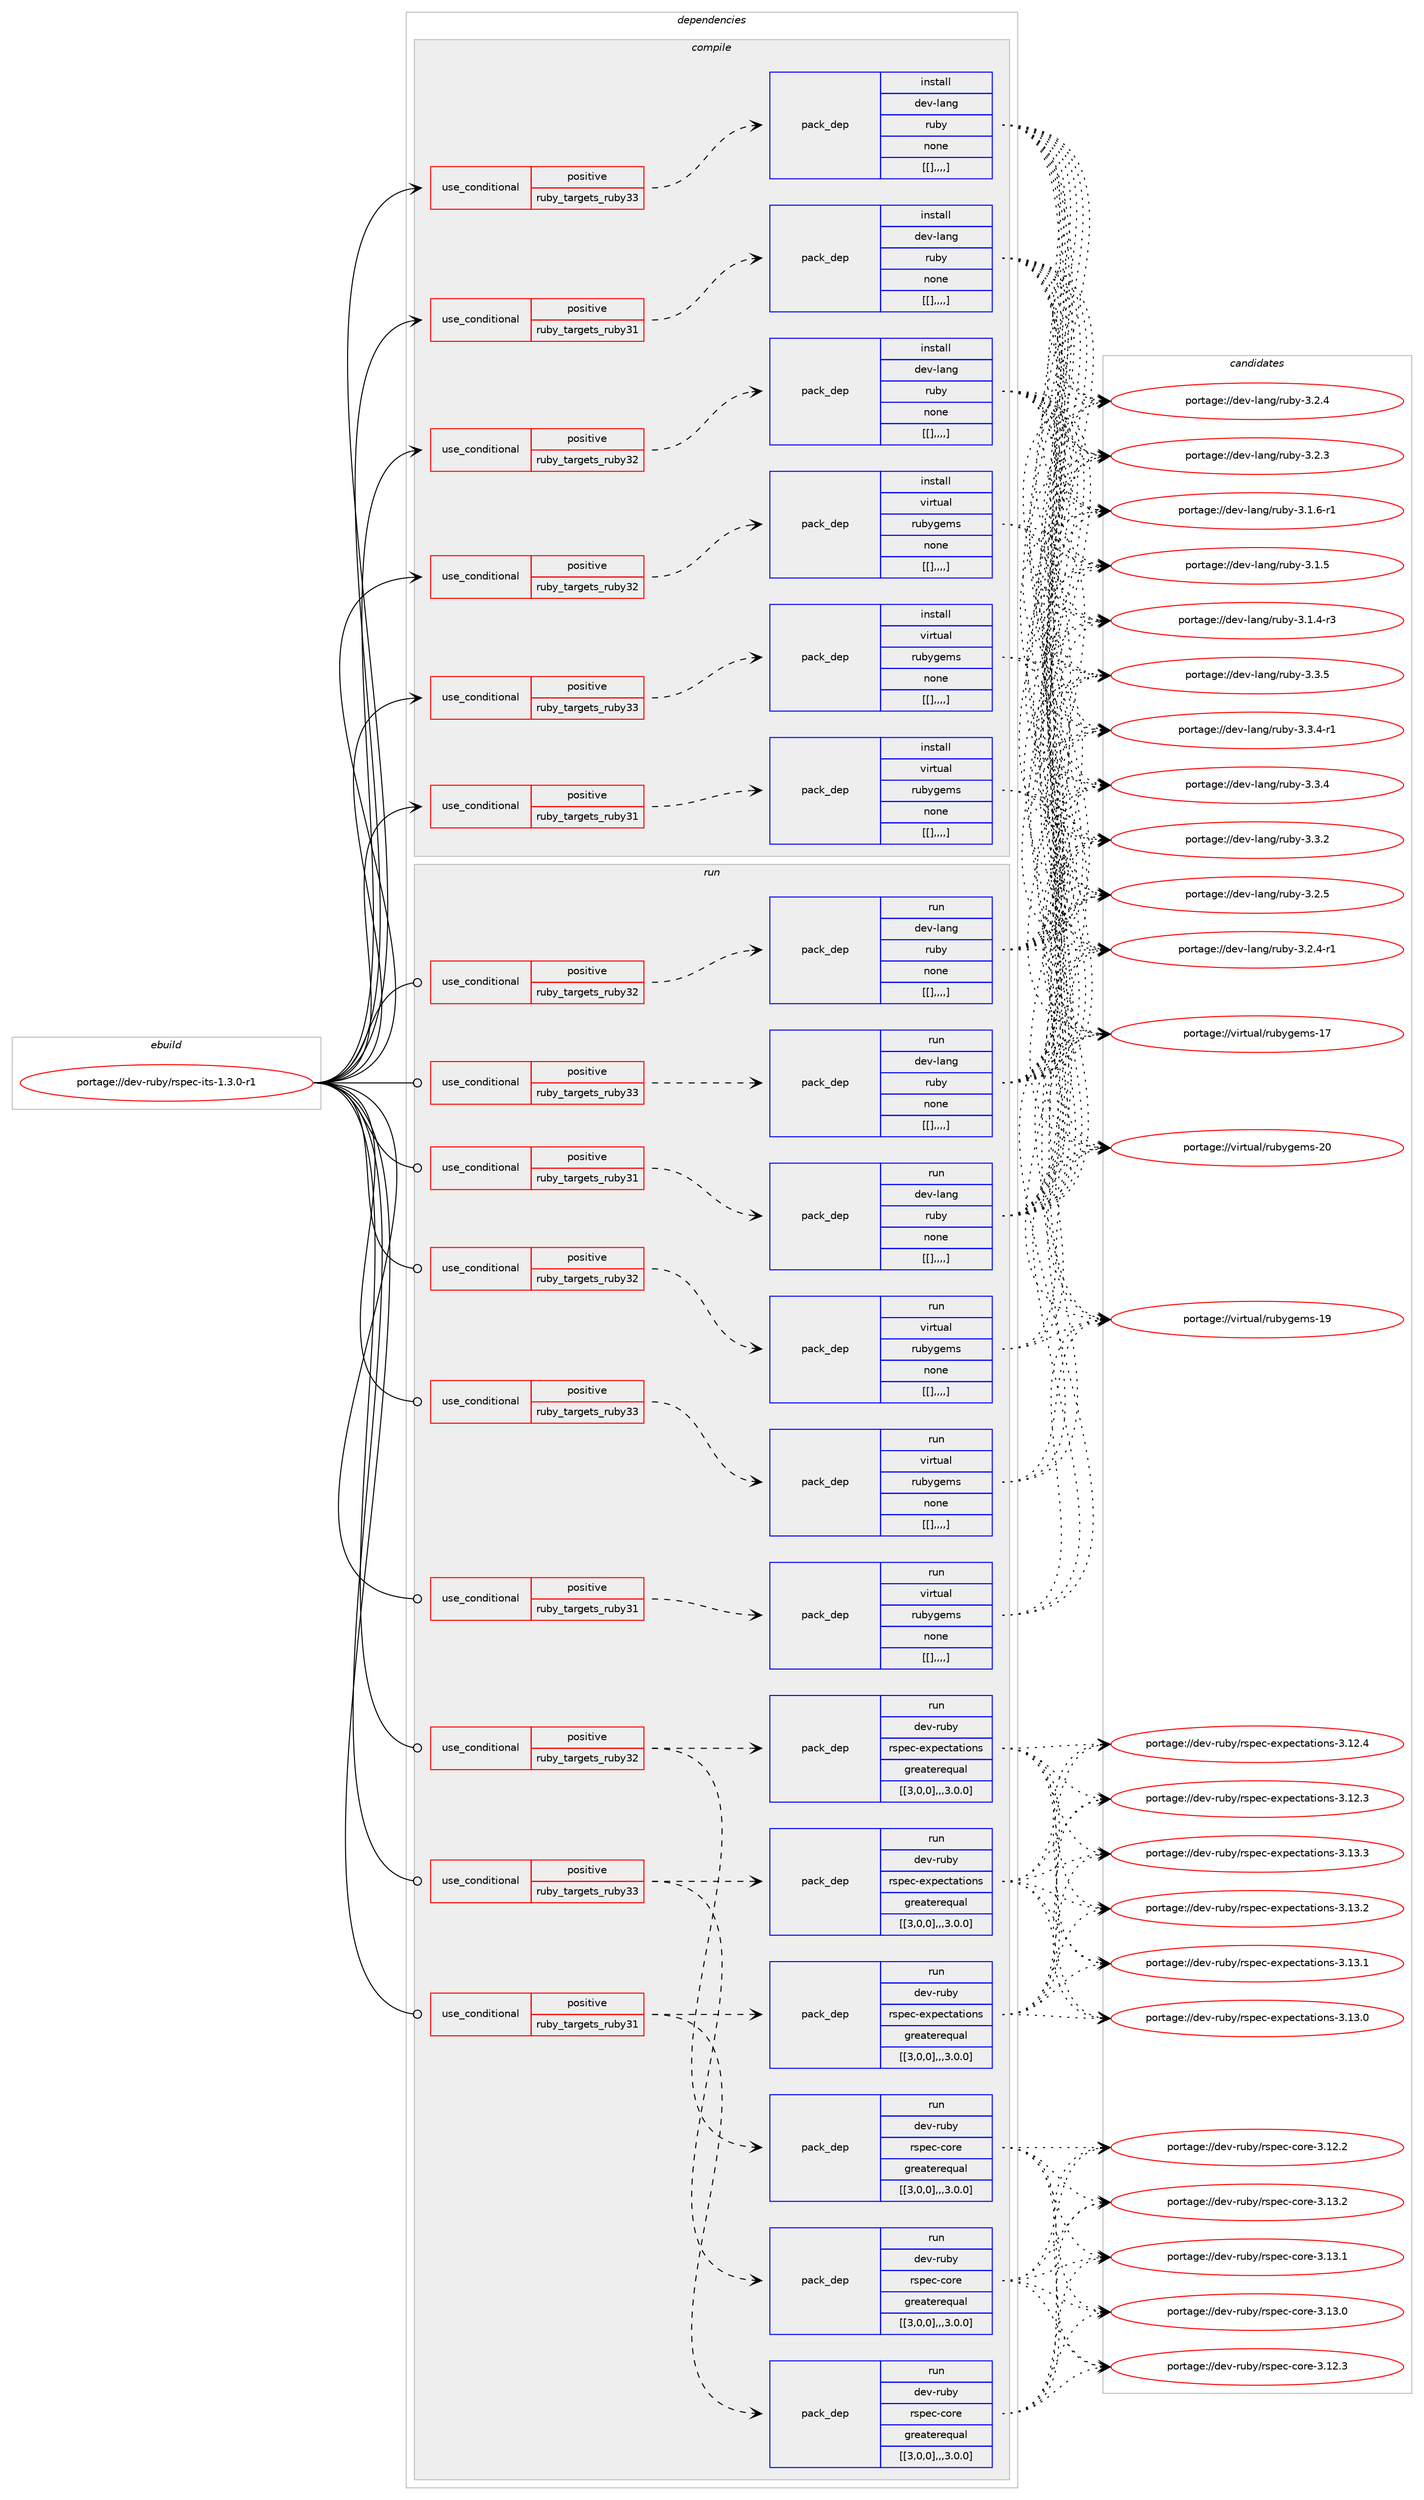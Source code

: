 digraph prolog {

# *************
# Graph options
# *************

newrank=true;
concentrate=true;
compound=true;
graph [rankdir=LR,fontname=Helvetica,fontsize=10,ranksep=1.5];#, ranksep=2.5, nodesep=0.2];
edge  [arrowhead=vee];
node  [fontname=Helvetica,fontsize=10];

# **********
# The ebuild
# **********

subgraph cluster_leftcol {
color=gray;
label=<<i>ebuild</i>>;
id [label="portage://dev-ruby/rspec-its-1.3.0-r1", color=red, width=4, href="../dev-ruby/rspec-its-1.3.0-r1.svg"];
}

# ****************
# The dependencies
# ****************

subgraph cluster_midcol {
color=gray;
label=<<i>dependencies</i>>;
subgraph cluster_compile {
fillcolor="#eeeeee";
style=filled;
label=<<i>compile</i>>;
subgraph cond59242 {
dependency210780 [label=<<TABLE BORDER="0" CELLBORDER="1" CELLSPACING="0" CELLPADDING="4"><TR><TD ROWSPAN="3" CELLPADDING="10">use_conditional</TD></TR><TR><TD>positive</TD></TR><TR><TD>ruby_targets_ruby31</TD></TR></TABLE>>, shape=none, color=red];
subgraph pack150109 {
dependency210833 [label=<<TABLE BORDER="0" CELLBORDER="1" CELLSPACING="0" CELLPADDING="4" WIDTH="220"><TR><TD ROWSPAN="6" CELLPADDING="30">pack_dep</TD></TR><TR><TD WIDTH="110">install</TD></TR><TR><TD>dev-lang</TD></TR><TR><TD>ruby</TD></TR><TR><TD>none</TD></TR><TR><TD>[[],,,,]</TD></TR></TABLE>>, shape=none, color=blue];
}
dependency210780:e -> dependency210833:w [weight=20,style="dashed",arrowhead="vee"];
}
id:e -> dependency210780:w [weight=20,style="solid",arrowhead="vee"];
subgraph cond59275 {
dependency210873 [label=<<TABLE BORDER="0" CELLBORDER="1" CELLSPACING="0" CELLPADDING="4"><TR><TD ROWSPAN="3" CELLPADDING="10">use_conditional</TD></TR><TR><TD>positive</TD></TR><TR><TD>ruby_targets_ruby31</TD></TR></TABLE>>, shape=none, color=red];
subgraph pack150158 {
dependency211008 [label=<<TABLE BORDER="0" CELLBORDER="1" CELLSPACING="0" CELLPADDING="4" WIDTH="220"><TR><TD ROWSPAN="6" CELLPADDING="30">pack_dep</TD></TR><TR><TD WIDTH="110">install</TD></TR><TR><TD>virtual</TD></TR><TR><TD>rubygems</TD></TR><TR><TD>none</TD></TR><TR><TD>[[],,,,]</TD></TR></TABLE>>, shape=none, color=blue];
}
dependency210873:e -> dependency211008:w [weight=20,style="dashed",arrowhead="vee"];
}
id:e -> dependency210873:w [weight=20,style="solid",arrowhead="vee"];
subgraph cond59362 {
dependency211074 [label=<<TABLE BORDER="0" CELLBORDER="1" CELLSPACING="0" CELLPADDING="4"><TR><TD ROWSPAN="3" CELLPADDING="10">use_conditional</TD></TR><TR><TD>positive</TD></TR><TR><TD>ruby_targets_ruby32</TD></TR></TABLE>>, shape=none, color=red];
subgraph pack150238 {
dependency211093 [label=<<TABLE BORDER="0" CELLBORDER="1" CELLSPACING="0" CELLPADDING="4" WIDTH="220"><TR><TD ROWSPAN="6" CELLPADDING="30">pack_dep</TD></TR><TR><TD WIDTH="110">install</TD></TR><TR><TD>dev-lang</TD></TR><TR><TD>ruby</TD></TR><TR><TD>none</TD></TR><TR><TD>[[],,,,]</TD></TR></TABLE>>, shape=none, color=blue];
}
dependency211074:e -> dependency211093:w [weight=20,style="dashed",arrowhead="vee"];
}
id:e -> dependency211074:w [weight=20,style="solid",arrowhead="vee"];
subgraph cond59398 {
dependency211152 [label=<<TABLE BORDER="0" CELLBORDER="1" CELLSPACING="0" CELLPADDING="4"><TR><TD ROWSPAN="3" CELLPADDING="10">use_conditional</TD></TR><TR><TD>positive</TD></TR><TR><TD>ruby_targets_ruby32</TD></TR></TABLE>>, shape=none, color=red];
subgraph pack150282 {
dependency211169 [label=<<TABLE BORDER="0" CELLBORDER="1" CELLSPACING="0" CELLPADDING="4" WIDTH="220"><TR><TD ROWSPAN="6" CELLPADDING="30">pack_dep</TD></TR><TR><TD WIDTH="110">install</TD></TR><TR><TD>virtual</TD></TR><TR><TD>rubygems</TD></TR><TR><TD>none</TD></TR><TR><TD>[[],,,,]</TD></TR></TABLE>>, shape=none, color=blue];
}
dependency211152:e -> dependency211169:w [weight=20,style="dashed",arrowhead="vee"];
}
id:e -> dependency211152:w [weight=20,style="solid",arrowhead="vee"];
subgraph cond59427 {
dependency211171 [label=<<TABLE BORDER="0" CELLBORDER="1" CELLSPACING="0" CELLPADDING="4"><TR><TD ROWSPAN="3" CELLPADDING="10">use_conditional</TD></TR><TR><TD>positive</TD></TR><TR><TD>ruby_targets_ruby33</TD></TR></TABLE>>, shape=none, color=red];
subgraph pack150292 {
dependency211212 [label=<<TABLE BORDER="0" CELLBORDER="1" CELLSPACING="0" CELLPADDING="4" WIDTH="220"><TR><TD ROWSPAN="6" CELLPADDING="30">pack_dep</TD></TR><TR><TD WIDTH="110">install</TD></TR><TR><TD>dev-lang</TD></TR><TR><TD>ruby</TD></TR><TR><TD>none</TD></TR><TR><TD>[[],,,,]</TD></TR></TABLE>>, shape=none, color=blue];
}
dependency211171:e -> dependency211212:w [weight=20,style="dashed",arrowhead="vee"];
}
id:e -> dependency211171:w [weight=20,style="solid",arrowhead="vee"];
subgraph cond59449 {
dependency211216 [label=<<TABLE BORDER="0" CELLBORDER="1" CELLSPACING="0" CELLPADDING="4"><TR><TD ROWSPAN="3" CELLPADDING="10">use_conditional</TD></TR><TR><TD>positive</TD></TR><TR><TD>ruby_targets_ruby33</TD></TR></TABLE>>, shape=none, color=red];
subgraph pack150326 {
dependency211239 [label=<<TABLE BORDER="0" CELLBORDER="1" CELLSPACING="0" CELLPADDING="4" WIDTH="220"><TR><TD ROWSPAN="6" CELLPADDING="30">pack_dep</TD></TR><TR><TD WIDTH="110">install</TD></TR><TR><TD>virtual</TD></TR><TR><TD>rubygems</TD></TR><TR><TD>none</TD></TR><TR><TD>[[],,,,]</TD></TR></TABLE>>, shape=none, color=blue];
}
dependency211216:e -> dependency211239:w [weight=20,style="dashed",arrowhead="vee"];
}
id:e -> dependency211216:w [weight=20,style="solid",arrowhead="vee"];
}
subgraph cluster_compileandrun {
fillcolor="#eeeeee";
style=filled;
label=<<i>compile and run</i>>;
}
subgraph cluster_run {
fillcolor="#eeeeee";
style=filled;
label=<<i>run</i>>;
subgraph cond59462 {
dependency211284 [label=<<TABLE BORDER="0" CELLBORDER="1" CELLSPACING="0" CELLPADDING="4"><TR><TD ROWSPAN="3" CELLPADDING="10">use_conditional</TD></TR><TR><TD>positive</TD></TR><TR><TD>ruby_targets_ruby31</TD></TR></TABLE>>, shape=none, color=red];
subgraph pack150347 {
dependency211333 [label=<<TABLE BORDER="0" CELLBORDER="1" CELLSPACING="0" CELLPADDING="4" WIDTH="220"><TR><TD ROWSPAN="6" CELLPADDING="30">pack_dep</TD></TR><TR><TD WIDTH="110">run</TD></TR><TR><TD>dev-lang</TD></TR><TR><TD>ruby</TD></TR><TR><TD>none</TD></TR><TR><TD>[[],,,,]</TD></TR></TABLE>>, shape=none, color=blue];
}
dependency211284:e -> dependency211333:w [weight=20,style="dashed",arrowhead="vee"];
}
id:e -> dependency211284:w [weight=20,style="solid",arrowhead="odot"];
subgraph cond59513 {
dependency211358 [label=<<TABLE BORDER="0" CELLBORDER="1" CELLSPACING="0" CELLPADDING="4"><TR><TD ROWSPAN="3" CELLPADDING="10">use_conditional</TD></TR><TR><TD>positive</TD></TR><TR><TD>ruby_targets_ruby31</TD></TR></TABLE>>, shape=none, color=red];
subgraph pack150399 {
dependency211377 [label=<<TABLE BORDER="0" CELLBORDER="1" CELLSPACING="0" CELLPADDING="4" WIDTH="220"><TR><TD ROWSPAN="6" CELLPADDING="30">pack_dep</TD></TR><TR><TD WIDTH="110">run</TD></TR><TR><TD>dev-ruby</TD></TR><TR><TD>rspec-core</TD></TR><TR><TD>greaterequal</TD></TR><TR><TD>[[3,0,0],,,3.0.0]</TD></TR></TABLE>>, shape=none, color=blue];
}
dependency211358:e -> dependency211377:w [weight=20,style="dashed",arrowhead="vee"];
subgraph pack150404 {
dependency211405 [label=<<TABLE BORDER="0" CELLBORDER="1" CELLSPACING="0" CELLPADDING="4" WIDTH="220"><TR><TD ROWSPAN="6" CELLPADDING="30">pack_dep</TD></TR><TR><TD WIDTH="110">run</TD></TR><TR><TD>dev-ruby</TD></TR><TR><TD>rspec-expectations</TD></TR><TR><TD>greaterequal</TD></TR><TR><TD>[[3,0,0],,,3.0.0]</TD></TR></TABLE>>, shape=none, color=blue];
}
dependency211358:e -> dependency211405:w [weight=20,style="dashed",arrowhead="vee"];
}
id:e -> dependency211358:w [weight=20,style="solid",arrowhead="odot"];
subgraph cond59551 {
dependency211436 [label=<<TABLE BORDER="0" CELLBORDER="1" CELLSPACING="0" CELLPADDING="4"><TR><TD ROWSPAN="3" CELLPADDING="10">use_conditional</TD></TR><TR><TD>positive</TD></TR><TR><TD>ruby_targets_ruby31</TD></TR></TABLE>>, shape=none, color=red];
subgraph pack150438 {
dependency211453 [label=<<TABLE BORDER="0" CELLBORDER="1" CELLSPACING="0" CELLPADDING="4" WIDTH="220"><TR><TD ROWSPAN="6" CELLPADDING="30">pack_dep</TD></TR><TR><TD WIDTH="110">run</TD></TR><TR><TD>virtual</TD></TR><TR><TD>rubygems</TD></TR><TR><TD>none</TD></TR><TR><TD>[[],,,,]</TD></TR></TABLE>>, shape=none, color=blue];
}
dependency211436:e -> dependency211453:w [weight=20,style="dashed",arrowhead="vee"];
}
id:e -> dependency211436:w [weight=20,style="solid",arrowhead="odot"];
subgraph cond59567 {
dependency211462 [label=<<TABLE BORDER="0" CELLBORDER="1" CELLSPACING="0" CELLPADDING="4"><TR><TD ROWSPAN="3" CELLPADDING="10">use_conditional</TD></TR><TR><TD>positive</TD></TR><TR><TD>ruby_targets_ruby32</TD></TR></TABLE>>, shape=none, color=red];
subgraph pack150480 {
dependency211592 [label=<<TABLE BORDER="0" CELLBORDER="1" CELLSPACING="0" CELLPADDING="4" WIDTH="220"><TR><TD ROWSPAN="6" CELLPADDING="30">pack_dep</TD></TR><TR><TD WIDTH="110">run</TD></TR><TR><TD>dev-lang</TD></TR><TR><TD>ruby</TD></TR><TR><TD>none</TD></TR><TR><TD>[[],,,,]</TD></TR></TABLE>>, shape=none, color=blue];
}
dependency211462:e -> dependency211592:w [weight=20,style="dashed",arrowhead="vee"];
}
id:e -> dependency211462:w [weight=20,style="solid",arrowhead="odot"];
subgraph cond59628 {
dependency211712 [label=<<TABLE BORDER="0" CELLBORDER="1" CELLSPACING="0" CELLPADDING="4"><TR><TD ROWSPAN="3" CELLPADDING="10">use_conditional</TD></TR><TR><TD>positive</TD></TR><TR><TD>ruby_targets_ruby32</TD></TR></TABLE>>, shape=none, color=red];
subgraph pack150576 {
dependency211714 [label=<<TABLE BORDER="0" CELLBORDER="1" CELLSPACING="0" CELLPADDING="4" WIDTH="220"><TR><TD ROWSPAN="6" CELLPADDING="30">pack_dep</TD></TR><TR><TD WIDTH="110">run</TD></TR><TR><TD>dev-ruby</TD></TR><TR><TD>rspec-core</TD></TR><TR><TD>greaterequal</TD></TR><TR><TD>[[3,0,0],,,3.0.0]</TD></TR></TABLE>>, shape=none, color=blue];
}
dependency211712:e -> dependency211714:w [weight=20,style="dashed",arrowhead="vee"];
subgraph pack150579 {
dependency211737 [label=<<TABLE BORDER="0" CELLBORDER="1" CELLSPACING="0" CELLPADDING="4" WIDTH="220"><TR><TD ROWSPAN="6" CELLPADDING="30">pack_dep</TD></TR><TR><TD WIDTH="110">run</TD></TR><TR><TD>dev-ruby</TD></TR><TR><TD>rspec-expectations</TD></TR><TR><TD>greaterequal</TD></TR><TR><TD>[[3,0,0],,,3.0.0]</TD></TR></TABLE>>, shape=none, color=blue];
}
dependency211712:e -> dependency211737:w [weight=20,style="dashed",arrowhead="vee"];
}
id:e -> dependency211712:w [weight=20,style="solid",arrowhead="odot"];
subgraph cond59690 {
dependency211761 [label=<<TABLE BORDER="0" CELLBORDER="1" CELLSPACING="0" CELLPADDING="4"><TR><TD ROWSPAN="3" CELLPADDING="10">use_conditional</TD></TR><TR><TD>positive</TD></TR><TR><TD>ruby_targets_ruby32</TD></TR></TABLE>>, shape=none, color=red];
subgraph pack150620 {
dependency211788 [label=<<TABLE BORDER="0" CELLBORDER="1" CELLSPACING="0" CELLPADDING="4" WIDTH="220"><TR><TD ROWSPAN="6" CELLPADDING="30">pack_dep</TD></TR><TR><TD WIDTH="110">run</TD></TR><TR><TD>virtual</TD></TR><TR><TD>rubygems</TD></TR><TR><TD>none</TD></TR><TR><TD>[[],,,,]</TD></TR></TABLE>>, shape=none, color=blue];
}
dependency211761:e -> dependency211788:w [weight=20,style="dashed",arrowhead="vee"];
}
id:e -> dependency211761:w [weight=20,style="solid",arrowhead="odot"];
subgraph cond59720 {
dependency211829 [label=<<TABLE BORDER="0" CELLBORDER="1" CELLSPACING="0" CELLPADDING="4"><TR><TD ROWSPAN="3" CELLPADDING="10">use_conditional</TD></TR><TR><TD>positive</TD></TR><TR><TD>ruby_targets_ruby33</TD></TR></TABLE>>, shape=none, color=red];
subgraph pack150643 {
dependency211855 [label=<<TABLE BORDER="0" CELLBORDER="1" CELLSPACING="0" CELLPADDING="4" WIDTH="220"><TR><TD ROWSPAN="6" CELLPADDING="30">pack_dep</TD></TR><TR><TD WIDTH="110">run</TD></TR><TR><TD>dev-lang</TD></TR><TR><TD>ruby</TD></TR><TR><TD>none</TD></TR><TR><TD>[[],,,,]</TD></TR></TABLE>>, shape=none, color=blue];
}
dependency211829:e -> dependency211855:w [weight=20,style="dashed",arrowhead="vee"];
}
id:e -> dependency211829:w [weight=20,style="solid",arrowhead="odot"];
subgraph cond59755 {
dependency211986 [label=<<TABLE BORDER="0" CELLBORDER="1" CELLSPACING="0" CELLPADDING="4"><TR><TD ROWSPAN="3" CELLPADDING="10">use_conditional</TD></TR><TR><TD>positive</TD></TR><TR><TD>ruby_targets_ruby33</TD></TR></TABLE>>, shape=none, color=red];
subgraph pack150795 {
dependency212089 [label=<<TABLE BORDER="0" CELLBORDER="1" CELLSPACING="0" CELLPADDING="4" WIDTH="220"><TR><TD ROWSPAN="6" CELLPADDING="30">pack_dep</TD></TR><TR><TD WIDTH="110">run</TD></TR><TR><TD>dev-ruby</TD></TR><TR><TD>rspec-core</TD></TR><TR><TD>greaterequal</TD></TR><TR><TD>[[3,0,0],,,3.0.0]</TD></TR></TABLE>>, shape=none, color=blue];
}
dependency211986:e -> dependency212089:w [weight=20,style="dashed",arrowhead="vee"];
subgraph pack150800 {
dependency212156 [label=<<TABLE BORDER="0" CELLBORDER="1" CELLSPACING="0" CELLPADDING="4" WIDTH="220"><TR><TD ROWSPAN="6" CELLPADDING="30">pack_dep</TD></TR><TR><TD WIDTH="110">run</TD></TR><TR><TD>dev-ruby</TD></TR><TR><TD>rspec-expectations</TD></TR><TR><TD>greaterequal</TD></TR><TR><TD>[[3,0,0],,,3.0.0]</TD></TR></TABLE>>, shape=none, color=blue];
}
dependency211986:e -> dependency212156:w [weight=20,style="dashed",arrowhead="vee"];
}
id:e -> dependency211986:w [weight=20,style="solid",arrowhead="odot"];
subgraph cond59887 {
dependency212213 [label=<<TABLE BORDER="0" CELLBORDER="1" CELLSPACING="0" CELLPADDING="4"><TR><TD ROWSPAN="3" CELLPADDING="10">use_conditional</TD></TR><TR><TD>positive</TD></TR><TR><TD>ruby_targets_ruby33</TD></TR></TABLE>>, shape=none, color=red];
subgraph pack150875 {
dependency212234 [label=<<TABLE BORDER="0" CELLBORDER="1" CELLSPACING="0" CELLPADDING="4" WIDTH="220"><TR><TD ROWSPAN="6" CELLPADDING="30">pack_dep</TD></TR><TR><TD WIDTH="110">run</TD></TR><TR><TD>virtual</TD></TR><TR><TD>rubygems</TD></TR><TR><TD>none</TD></TR><TR><TD>[[],,,,]</TD></TR></TABLE>>, shape=none, color=blue];
}
dependency212213:e -> dependency212234:w [weight=20,style="dashed",arrowhead="vee"];
}
id:e -> dependency212213:w [weight=20,style="solid",arrowhead="odot"];
}
}

# **************
# The candidates
# **************

subgraph cluster_choices {
rank=same;
color=gray;
label=<<i>candidates</i>>;

subgraph choice150331 {
color=black;
nodesep=1;
choice10010111845108971101034711411798121455146514653 [label="portage://dev-lang/ruby-3.3.5", color=red, width=4,href="../dev-lang/ruby-3.3.5.svg"];
choice100101118451089711010347114117981214551465146524511449 [label="portage://dev-lang/ruby-3.3.4-r1", color=red, width=4,href="../dev-lang/ruby-3.3.4-r1.svg"];
choice10010111845108971101034711411798121455146514652 [label="portage://dev-lang/ruby-3.3.4", color=red, width=4,href="../dev-lang/ruby-3.3.4.svg"];
choice10010111845108971101034711411798121455146514650 [label="portage://dev-lang/ruby-3.3.2", color=red, width=4,href="../dev-lang/ruby-3.3.2.svg"];
choice10010111845108971101034711411798121455146504653 [label="portage://dev-lang/ruby-3.2.5", color=red, width=4,href="../dev-lang/ruby-3.2.5.svg"];
choice100101118451089711010347114117981214551465046524511449 [label="portage://dev-lang/ruby-3.2.4-r1", color=red, width=4,href="../dev-lang/ruby-3.2.4-r1.svg"];
choice10010111845108971101034711411798121455146504652 [label="portage://dev-lang/ruby-3.2.4", color=red, width=4,href="../dev-lang/ruby-3.2.4.svg"];
choice10010111845108971101034711411798121455146504651 [label="portage://dev-lang/ruby-3.2.3", color=red, width=4,href="../dev-lang/ruby-3.2.3.svg"];
choice100101118451089711010347114117981214551464946544511449 [label="portage://dev-lang/ruby-3.1.6-r1", color=red, width=4,href="../dev-lang/ruby-3.1.6-r1.svg"];
choice10010111845108971101034711411798121455146494653 [label="portage://dev-lang/ruby-3.1.5", color=red, width=4,href="../dev-lang/ruby-3.1.5.svg"];
choice100101118451089711010347114117981214551464946524511451 [label="portage://dev-lang/ruby-3.1.4-r3", color=red, width=4,href="../dev-lang/ruby-3.1.4-r3.svg"];
dependency210833:e -> choice10010111845108971101034711411798121455146514653:w [style=dotted,weight="100"];
dependency210833:e -> choice100101118451089711010347114117981214551465146524511449:w [style=dotted,weight="100"];
dependency210833:e -> choice10010111845108971101034711411798121455146514652:w [style=dotted,weight="100"];
dependency210833:e -> choice10010111845108971101034711411798121455146514650:w [style=dotted,weight="100"];
dependency210833:e -> choice10010111845108971101034711411798121455146504653:w [style=dotted,weight="100"];
dependency210833:e -> choice100101118451089711010347114117981214551465046524511449:w [style=dotted,weight="100"];
dependency210833:e -> choice10010111845108971101034711411798121455146504652:w [style=dotted,weight="100"];
dependency210833:e -> choice10010111845108971101034711411798121455146504651:w [style=dotted,weight="100"];
dependency210833:e -> choice100101118451089711010347114117981214551464946544511449:w [style=dotted,weight="100"];
dependency210833:e -> choice10010111845108971101034711411798121455146494653:w [style=dotted,weight="100"];
dependency210833:e -> choice100101118451089711010347114117981214551464946524511451:w [style=dotted,weight="100"];
}
subgraph choice150340 {
color=black;
nodesep=1;
choice118105114116117971084711411798121103101109115455048 [label="portage://virtual/rubygems-20", color=red, width=4,href="../virtual/rubygems-20.svg"];
choice118105114116117971084711411798121103101109115454957 [label="portage://virtual/rubygems-19", color=red, width=4,href="../virtual/rubygems-19.svg"];
choice118105114116117971084711411798121103101109115454955 [label="portage://virtual/rubygems-17", color=red, width=4,href="../virtual/rubygems-17.svg"];
dependency211008:e -> choice118105114116117971084711411798121103101109115455048:w [style=dotted,weight="100"];
dependency211008:e -> choice118105114116117971084711411798121103101109115454957:w [style=dotted,weight="100"];
dependency211008:e -> choice118105114116117971084711411798121103101109115454955:w [style=dotted,weight="100"];
}
subgraph choice150348 {
color=black;
nodesep=1;
choice10010111845108971101034711411798121455146514653 [label="portage://dev-lang/ruby-3.3.5", color=red, width=4,href="../dev-lang/ruby-3.3.5.svg"];
choice100101118451089711010347114117981214551465146524511449 [label="portage://dev-lang/ruby-3.3.4-r1", color=red, width=4,href="../dev-lang/ruby-3.3.4-r1.svg"];
choice10010111845108971101034711411798121455146514652 [label="portage://dev-lang/ruby-3.3.4", color=red, width=4,href="../dev-lang/ruby-3.3.4.svg"];
choice10010111845108971101034711411798121455146514650 [label="portage://dev-lang/ruby-3.3.2", color=red, width=4,href="../dev-lang/ruby-3.3.2.svg"];
choice10010111845108971101034711411798121455146504653 [label="portage://dev-lang/ruby-3.2.5", color=red, width=4,href="../dev-lang/ruby-3.2.5.svg"];
choice100101118451089711010347114117981214551465046524511449 [label="portage://dev-lang/ruby-3.2.4-r1", color=red, width=4,href="../dev-lang/ruby-3.2.4-r1.svg"];
choice10010111845108971101034711411798121455146504652 [label="portage://dev-lang/ruby-3.2.4", color=red, width=4,href="../dev-lang/ruby-3.2.4.svg"];
choice10010111845108971101034711411798121455146504651 [label="portage://dev-lang/ruby-3.2.3", color=red, width=4,href="../dev-lang/ruby-3.2.3.svg"];
choice100101118451089711010347114117981214551464946544511449 [label="portage://dev-lang/ruby-3.1.6-r1", color=red, width=4,href="../dev-lang/ruby-3.1.6-r1.svg"];
choice10010111845108971101034711411798121455146494653 [label="portage://dev-lang/ruby-3.1.5", color=red, width=4,href="../dev-lang/ruby-3.1.5.svg"];
choice100101118451089711010347114117981214551464946524511451 [label="portage://dev-lang/ruby-3.1.4-r3", color=red, width=4,href="../dev-lang/ruby-3.1.4-r3.svg"];
dependency211093:e -> choice10010111845108971101034711411798121455146514653:w [style=dotted,weight="100"];
dependency211093:e -> choice100101118451089711010347114117981214551465146524511449:w [style=dotted,weight="100"];
dependency211093:e -> choice10010111845108971101034711411798121455146514652:w [style=dotted,weight="100"];
dependency211093:e -> choice10010111845108971101034711411798121455146514650:w [style=dotted,weight="100"];
dependency211093:e -> choice10010111845108971101034711411798121455146504653:w [style=dotted,weight="100"];
dependency211093:e -> choice100101118451089711010347114117981214551465046524511449:w [style=dotted,weight="100"];
dependency211093:e -> choice10010111845108971101034711411798121455146504652:w [style=dotted,weight="100"];
dependency211093:e -> choice10010111845108971101034711411798121455146504651:w [style=dotted,weight="100"];
dependency211093:e -> choice100101118451089711010347114117981214551464946544511449:w [style=dotted,weight="100"];
dependency211093:e -> choice10010111845108971101034711411798121455146494653:w [style=dotted,weight="100"];
dependency211093:e -> choice100101118451089711010347114117981214551464946524511451:w [style=dotted,weight="100"];
}
subgraph choice150393 {
color=black;
nodesep=1;
choice118105114116117971084711411798121103101109115455048 [label="portage://virtual/rubygems-20", color=red, width=4,href="../virtual/rubygems-20.svg"];
choice118105114116117971084711411798121103101109115454957 [label="portage://virtual/rubygems-19", color=red, width=4,href="../virtual/rubygems-19.svg"];
choice118105114116117971084711411798121103101109115454955 [label="portage://virtual/rubygems-17", color=red, width=4,href="../virtual/rubygems-17.svg"];
dependency211169:e -> choice118105114116117971084711411798121103101109115455048:w [style=dotted,weight="100"];
dependency211169:e -> choice118105114116117971084711411798121103101109115454957:w [style=dotted,weight="100"];
dependency211169:e -> choice118105114116117971084711411798121103101109115454955:w [style=dotted,weight="100"];
}
subgraph choice150418 {
color=black;
nodesep=1;
choice10010111845108971101034711411798121455146514653 [label="portage://dev-lang/ruby-3.3.5", color=red, width=4,href="../dev-lang/ruby-3.3.5.svg"];
choice100101118451089711010347114117981214551465146524511449 [label="portage://dev-lang/ruby-3.3.4-r1", color=red, width=4,href="../dev-lang/ruby-3.3.4-r1.svg"];
choice10010111845108971101034711411798121455146514652 [label="portage://dev-lang/ruby-3.3.4", color=red, width=4,href="../dev-lang/ruby-3.3.4.svg"];
choice10010111845108971101034711411798121455146514650 [label="portage://dev-lang/ruby-3.3.2", color=red, width=4,href="../dev-lang/ruby-3.3.2.svg"];
choice10010111845108971101034711411798121455146504653 [label="portage://dev-lang/ruby-3.2.5", color=red, width=4,href="../dev-lang/ruby-3.2.5.svg"];
choice100101118451089711010347114117981214551465046524511449 [label="portage://dev-lang/ruby-3.2.4-r1", color=red, width=4,href="../dev-lang/ruby-3.2.4-r1.svg"];
choice10010111845108971101034711411798121455146504652 [label="portage://dev-lang/ruby-3.2.4", color=red, width=4,href="../dev-lang/ruby-3.2.4.svg"];
choice10010111845108971101034711411798121455146504651 [label="portage://dev-lang/ruby-3.2.3", color=red, width=4,href="../dev-lang/ruby-3.2.3.svg"];
choice100101118451089711010347114117981214551464946544511449 [label="portage://dev-lang/ruby-3.1.6-r1", color=red, width=4,href="../dev-lang/ruby-3.1.6-r1.svg"];
choice10010111845108971101034711411798121455146494653 [label="portage://dev-lang/ruby-3.1.5", color=red, width=4,href="../dev-lang/ruby-3.1.5.svg"];
choice100101118451089711010347114117981214551464946524511451 [label="portage://dev-lang/ruby-3.1.4-r3", color=red, width=4,href="../dev-lang/ruby-3.1.4-r3.svg"];
dependency211212:e -> choice10010111845108971101034711411798121455146514653:w [style=dotted,weight="100"];
dependency211212:e -> choice100101118451089711010347114117981214551465146524511449:w [style=dotted,weight="100"];
dependency211212:e -> choice10010111845108971101034711411798121455146514652:w [style=dotted,weight="100"];
dependency211212:e -> choice10010111845108971101034711411798121455146514650:w [style=dotted,weight="100"];
dependency211212:e -> choice10010111845108971101034711411798121455146504653:w [style=dotted,weight="100"];
dependency211212:e -> choice100101118451089711010347114117981214551465046524511449:w [style=dotted,weight="100"];
dependency211212:e -> choice10010111845108971101034711411798121455146504652:w [style=dotted,weight="100"];
dependency211212:e -> choice10010111845108971101034711411798121455146504651:w [style=dotted,weight="100"];
dependency211212:e -> choice100101118451089711010347114117981214551464946544511449:w [style=dotted,weight="100"];
dependency211212:e -> choice10010111845108971101034711411798121455146494653:w [style=dotted,weight="100"];
dependency211212:e -> choice100101118451089711010347114117981214551464946524511451:w [style=dotted,weight="100"];
}
subgraph choice150439 {
color=black;
nodesep=1;
choice118105114116117971084711411798121103101109115455048 [label="portage://virtual/rubygems-20", color=red, width=4,href="../virtual/rubygems-20.svg"];
choice118105114116117971084711411798121103101109115454957 [label="portage://virtual/rubygems-19", color=red, width=4,href="../virtual/rubygems-19.svg"];
choice118105114116117971084711411798121103101109115454955 [label="portage://virtual/rubygems-17", color=red, width=4,href="../virtual/rubygems-17.svg"];
dependency211239:e -> choice118105114116117971084711411798121103101109115455048:w [style=dotted,weight="100"];
dependency211239:e -> choice118105114116117971084711411798121103101109115454957:w [style=dotted,weight="100"];
dependency211239:e -> choice118105114116117971084711411798121103101109115454955:w [style=dotted,weight="100"];
}
subgraph choice150446 {
color=black;
nodesep=1;
choice10010111845108971101034711411798121455146514653 [label="portage://dev-lang/ruby-3.3.5", color=red, width=4,href="../dev-lang/ruby-3.3.5.svg"];
choice100101118451089711010347114117981214551465146524511449 [label="portage://dev-lang/ruby-3.3.4-r1", color=red, width=4,href="../dev-lang/ruby-3.3.4-r1.svg"];
choice10010111845108971101034711411798121455146514652 [label="portage://dev-lang/ruby-3.3.4", color=red, width=4,href="../dev-lang/ruby-3.3.4.svg"];
choice10010111845108971101034711411798121455146514650 [label="portage://dev-lang/ruby-3.3.2", color=red, width=4,href="../dev-lang/ruby-3.3.2.svg"];
choice10010111845108971101034711411798121455146504653 [label="portage://dev-lang/ruby-3.2.5", color=red, width=4,href="../dev-lang/ruby-3.2.5.svg"];
choice100101118451089711010347114117981214551465046524511449 [label="portage://dev-lang/ruby-3.2.4-r1", color=red, width=4,href="../dev-lang/ruby-3.2.4-r1.svg"];
choice10010111845108971101034711411798121455146504652 [label="portage://dev-lang/ruby-3.2.4", color=red, width=4,href="../dev-lang/ruby-3.2.4.svg"];
choice10010111845108971101034711411798121455146504651 [label="portage://dev-lang/ruby-3.2.3", color=red, width=4,href="../dev-lang/ruby-3.2.3.svg"];
choice100101118451089711010347114117981214551464946544511449 [label="portage://dev-lang/ruby-3.1.6-r1", color=red, width=4,href="../dev-lang/ruby-3.1.6-r1.svg"];
choice10010111845108971101034711411798121455146494653 [label="portage://dev-lang/ruby-3.1.5", color=red, width=4,href="../dev-lang/ruby-3.1.5.svg"];
choice100101118451089711010347114117981214551464946524511451 [label="portage://dev-lang/ruby-3.1.4-r3", color=red, width=4,href="../dev-lang/ruby-3.1.4-r3.svg"];
dependency211333:e -> choice10010111845108971101034711411798121455146514653:w [style=dotted,weight="100"];
dependency211333:e -> choice100101118451089711010347114117981214551465146524511449:w [style=dotted,weight="100"];
dependency211333:e -> choice10010111845108971101034711411798121455146514652:w [style=dotted,weight="100"];
dependency211333:e -> choice10010111845108971101034711411798121455146514650:w [style=dotted,weight="100"];
dependency211333:e -> choice10010111845108971101034711411798121455146504653:w [style=dotted,weight="100"];
dependency211333:e -> choice100101118451089711010347114117981214551465046524511449:w [style=dotted,weight="100"];
dependency211333:e -> choice10010111845108971101034711411798121455146504652:w [style=dotted,weight="100"];
dependency211333:e -> choice10010111845108971101034711411798121455146504651:w [style=dotted,weight="100"];
dependency211333:e -> choice100101118451089711010347114117981214551464946544511449:w [style=dotted,weight="100"];
dependency211333:e -> choice10010111845108971101034711411798121455146494653:w [style=dotted,weight="100"];
dependency211333:e -> choice100101118451089711010347114117981214551464946524511451:w [style=dotted,weight="100"];
}
subgraph choice150455 {
color=black;
nodesep=1;
choice10010111845114117981214711411511210199459911111410145514649514650 [label="portage://dev-ruby/rspec-core-3.13.2", color=red, width=4,href="../dev-ruby/rspec-core-3.13.2.svg"];
choice10010111845114117981214711411511210199459911111410145514649514649 [label="portage://dev-ruby/rspec-core-3.13.1", color=red, width=4,href="../dev-ruby/rspec-core-3.13.1.svg"];
choice10010111845114117981214711411511210199459911111410145514649514648 [label="portage://dev-ruby/rspec-core-3.13.0", color=red, width=4,href="../dev-ruby/rspec-core-3.13.0.svg"];
choice10010111845114117981214711411511210199459911111410145514649504651 [label="portage://dev-ruby/rspec-core-3.12.3", color=red, width=4,href="../dev-ruby/rspec-core-3.12.3.svg"];
choice10010111845114117981214711411511210199459911111410145514649504650 [label="portage://dev-ruby/rspec-core-3.12.2", color=red, width=4,href="../dev-ruby/rspec-core-3.12.2.svg"];
dependency211377:e -> choice10010111845114117981214711411511210199459911111410145514649514650:w [style=dotted,weight="100"];
dependency211377:e -> choice10010111845114117981214711411511210199459911111410145514649514649:w [style=dotted,weight="100"];
dependency211377:e -> choice10010111845114117981214711411511210199459911111410145514649514648:w [style=dotted,weight="100"];
dependency211377:e -> choice10010111845114117981214711411511210199459911111410145514649504651:w [style=dotted,weight="100"];
dependency211377:e -> choice10010111845114117981214711411511210199459911111410145514649504650:w [style=dotted,weight="100"];
}
subgraph choice150487 {
color=black;
nodesep=1;
choice1001011184511411798121471141151121019945101120112101991169711610511111011545514649514651 [label="portage://dev-ruby/rspec-expectations-3.13.3", color=red, width=4,href="../dev-ruby/rspec-expectations-3.13.3.svg"];
choice1001011184511411798121471141151121019945101120112101991169711610511111011545514649514650 [label="portage://dev-ruby/rspec-expectations-3.13.2", color=red, width=4,href="../dev-ruby/rspec-expectations-3.13.2.svg"];
choice1001011184511411798121471141151121019945101120112101991169711610511111011545514649514649 [label="portage://dev-ruby/rspec-expectations-3.13.1", color=red, width=4,href="../dev-ruby/rspec-expectations-3.13.1.svg"];
choice1001011184511411798121471141151121019945101120112101991169711610511111011545514649514648 [label="portage://dev-ruby/rspec-expectations-3.13.0", color=red, width=4,href="../dev-ruby/rspec-expectations-3.13.0.svg"];
choice1001011184511411798121471141151121019945101120112101991169711610511111011545514649504652 [label="portage://dev-ruby/rspec-expectations-3.12.4", color=red, width=4,href="../dev-ruby/rspec-expectations-3.12.4.svg"];
choice1001011184511411798121471141151121019945101120112101991169711610511111011545514649504651 [label="portage://dev-ruby/rspec-expectations-3.12.3", color=red, width=4,href="../dev-ruby/rspec-expectations-3.12.3.svg"];
dependency211405:e -> choice1001011184511411798121471141151121019945101120112101991169711610511111011545514649514651:w [style=dotted,weight="100"];
dependency211405:e -> choice1001011184511411798121471141151121019945101120112101991169711610511111011545514649514650:w [style=dotted,weight="100"];
dependency211405:e -> choice1001011184511411798121471141151121019945101120112101991169711610511111011545514649514649:w [style=dotted,weight="100"];
dependency211405:e -> choice1001011184511411798121471141151121019945101120112101991169711610511111011545514649514648:w [style=dotted,weight="100"];
dependency211405:e -> choice1001011184511411798121471141151121019945101120112101991169711610511111011545514649504652:w [style=dotted,weight="100"];
dependency211405:e -> choice1001011184511411798121471141151121019945101120112101991169711610511111011545514649504651:w [style=dotted,weight="100"];
}
subgraph choice150493 {
color=black;
nodesep=1;
choice118105114116117971084711411798121103101109115455048 [label="portage://virtual/rubygems-20", color=red, width=4,href="../virtual/rubygems-20.svg"];
choice118105114116117971084711411798121103101109115454957 [label="portage://virtual/rubygems-19", color=red, width=4,href="../virtual/rubygems-19.svg"];
choice118105114116117971084711411798121103101109115454955 [label="portage://virtual/rubygems-17", color=red, width=4,href="../virtual/rubygems-17.svg"];
dependency211453:e -> choice118105114116117971084711411798121103101109115455048:w [style=dotted,weight="100"];
dependency211453:e -> choice118105114116117971084711411798121103101109115454957:w [style=dotted,weight="100"];
dependency211453:e -> choice118105114116117971084711411798121103101109115454955:w [style=dotted,weight="100"];
}
subgraph choice150498 {
color=black;
nodesep=1;
choice10010111845108971101034711411798121455146514653 [label="portage://dev-lang/ruby-3.3.5", color=red, width=4,href="../dev-lang/ruby-3.3.5.svg"];
choice100101118451089711010347114117981214551465146524511449 [label="portage://dev-lang/ruby-3.3.4-r1", color=red, width=4,href="../dev-lang/ruby-3.3.4-r1.svg"];
choice10010111845108971101034711411798121455146514652 [label="portage://dev-lang/ruby-3.3.4", color=red, width=4,href="../dev-lang/ruby-3.3.4.svg"];
choice10010111845108971101034711411798121455146514650 [label="portage://dev-lang/ruby-3.3.2", color=red, width=4,href="../dev-lang/ruby-3.3.2.svg"];
choice10010111845108971101034711411798121455146504653 [label="portage://dev-lang/ruby-3.2.5", color=red, width=4,href="../dev-lang/ruby-3.2.5.svg"];
choice100101118451089711010347114117981214551465046524511449 [label="portage://dev-lang/ruby-3.2.4-r1", color=red, width=4,href="../dev-lang/ruby-3.2.4-r1.svg"];
choice10010111845108971101034711411798121455146504652 [label="portage://dev-lang/ruby-3.2.4", color=red, width=4,href="../dev-lang/ruby-3.2.4.svg"];
choice10010111845108971101034711411798121455146504651 [label="portage://dev-lang/ruby-3.2.3", color=red, width=4,href="../dev-lang/ruby-3.2.3.svg"];
choice100101118451089711010347114117981214551464946544511449 [label="portage://dev-lang/ruby-3.1.6-r1", color=red, width=4,href="../dev-lang/ruby-3.1.6-r1.svg"];
choice10010111845108971101034711411798121455146494653 [label="portage://dev-lang/ruby-3.1.5", color=red, width=4,href="../dev-lang/ruby-3.1.5.svg"];
choice100101118451089711010347114117981214551464946524511451 [label="portage://dev-lang/ruby-3.1.4-r3", color=red, width=4,href="../dev-lang/ruby-3.1.4-r3.svg"];
dependency211592:e -> choice10010111845108971101034711411798121455146514653:w [style=dotted,weight="100"];
dependency211592:e -> choice100101118451089711010347114117981214551465146524511449:w [style=dotted,weight="100"];
dependency211592:e -> choice10010111845108971101034711411798121455146514652:w [style=dotted,weight="100"];
dependency211592:e -> choice10010111845108971101034711411798121455146514650:w [style=dotted,weight="100"];
dependency211592:e -> choice10010111845108971101034711411798121455146504653:w [style=dotted,weight="100"];
dependency211592:e -> choice100101118451089711010347114117981214551465046524511449:w [style=dotted,weight="100"];
dependency211592:e -> choice10010111845108971101034711411798121455146504652:w [style=dotted,weight="100"];
dependency211592:e -> choice10010111845108971101034711411798121455146504651:w [style=dotted,weight="100"];
dependency211592:e -> choice100101118451089711010347114117981214551464946544511449:w [style=dotted,weight="100"];
dependency211592:e -> choice10010111845108971101034711411798121455146494653:w [style=dotted,weight="100"];
dependency211592:e -> choice100101118451089711010347114117981214551464946524511451:w [style=dotted,weight="100"];
}
subgraph choice150502 {
color=black;
nodesep=1;
choice10010111845114117981214711411511210199459911111410145514649514650 [label="portage://dev-ruby/rspec-core-3.13.2", color=red, width=4,href="../dev-ruby/rspec-core-3.13.2.svg"];
choice10010111845114117981214711411511210199459911111410145514649514649 [label="portage://dev-ruby/rspec-core-3.13.1", color=red, width=4,href="../dev-ruby/rspec-core-3.13.1.svg"];
choice10010111845114117981214711411511210199459911111410145514649514648 [label="portage://dev-ruby/rspec-core-3.13.0", color=red, width=4,href="../dev-ruby/rspec-core-3.13.0.svg"];
choice10010111845114117981214711411511210199459911111410145514649504651 [label="portage://dev-ruby/rspec-core-3.12.3", color=red, width=4,href="../dev-ruby/rspec-core-3.12.3.svg"];
choice10010111845114117981214711411511210199459911111410145514649504650 [label="portage://dev-ruby/rspec-core-3.12.2", color=red, width=4,href="../dev-ruby/rspec-core-3.12.2.svg"];
dependency211714:e -> choice10010111845114117981214711411511210199459911111410145514649514650:w [style=dotted,weight="100"];
dependency211714:e -> choice10010111845114117981214711411511210199459911111410145514649514649:w [style=dotted,weight="100"];
dependency211714:e -> choice10010111845114117981214711411511210199459911111410145514649514648:w [style=dotted,weight="100"];
dependency211714:e -> choice10010111845114117981214711411511210199459911111410145514649504651:w [style=dotted,weight="100"];
dependency211714:e -> choice10010111845114117981214711411511210199459911111410145514649504650:w [style=dotted,weight="100"];
}
subgraph choice150521 {
color=black;
nodesep=1;
choice1001011184511411798121471141151121019945101120112101991169711610511111011545514649514651 [label="portage://dev-ruby/rspec-expectations-3.13.3", color=red, width=4,href="../dev-ruby/rspec-expectations-3.13.3.svg"];
choice1001011184511411798121471141151121019945101120112101991169711610511111011545514649514650 [label="portage://dev-ruby/rspec-expectations-3.13.2", color=red, width=4,href="../dev-ruby/rspec-expectations-3.13.2.svg"];
choice1001011184511411798121471141151121019945101120112101991169711610511111011545514649514649 [label="portage://dev-ruby/rspec-expectations-3.13.1", color=red, width=4,href="../dev-ruby/rspec-expectations-3.13.1.svg"];
choice1001011184511411798121471141151121019945101120112101991169711610511111011545514649514648 [label="portage://dev-ruby/rspec-expectations-3.13.0", color=red, width=4,href="../dev-ruby/rspec-expectations-3.13.0.svg"];
choice1001011184511411798121471141151121019945101120112101991169711610511111011545514649504652 [label="portage://dev-ruby/rspec-expectations-3.12.4", color=red, width=4,href="../dev-ruby/rspec-expectations-3.12.4.svg"];
choice1001011184511411798121471141151121019945101120112101991169711610511111011545514649504651 [label="portage://dev-ruby/rspec-expectations-3.12.3", color=red, width=4,href="../dev-ruby/rspec-expectations-3.12.3.svg"];
dependency211737:e -> choice1001011184511411798121471141151121019945101120112101991169711610511111011545514649514651:w [style=dotted,weight="100"];
dependency211737:e -> choice1001011184511411798121471141151121019945101120112101991169711610511111011545514649514650:w [style=dotted,weight="100"];
dependency211737:e -> choice1001011184511411798121471141151121019945101120112101991169711610511111011545514649514649:w [style=dotted,weight="100"];
dependency211737:e -> choice1001011184511411798121471141151121019945101120112101991169711610511111011545514649514648:w [style=dotted,weight="100"];
dependency211737:e -> choice1001011184511411798121471141151121019945101120112101991169711610511111011545514649504652:w [style=dotted,weight="100"];
dependency211737:e -> choice1001011184511411798121471141151121019945101120112101991169711610511111011545514649504651:w [style=dotted,weight="100"];
}
subgraph choice150609 {
color=black;
nodesep=1;
choice118105114116117971084711411798121103101109115455048 [label="portage://virtual/rubygems-20", color=red, width=4,href="../virtual/rubygems-20.svg"];
choice118105114116117971084711411798121103101109115454957 [label="portage://virtual/rubygems-19", color=red, width=4,href="../virtual/rubygems-19.svg"];
choice118105114116117971084711411798121103101109115454955 [label="portage://virtual/rubygems-17", color=red, width=4,href="../virtual/rubygems-17.svg"];
dependency211788:e -> choice118105114116117971084711411798121103101109115455048:w [style=dotted,weight="100"];
dependency211788:e -> choice118105114116117971084711411798121103101109115454957:w [style=dotted,weight="100"];
dependency211788:e -> choice118105114116117971084711411798121103101109115454955:w [style=dotted,weight="100"];
}
subgraph choice150612 {
color=black;
nodesep=1;
choice10010111845108971101034711411798121455146514653 [label="portage://dev-lang/ruby-3.3.5", color=red, width=4,href="../dev-lang/ruby-3.3.5.svg"];
choice100101118451089711010347114117981214551465146524511449 [label="portage://dev-lang/ruby-3.3.4-r1", color=red, width=4,href="../dev-lang/ruby-3.3.4-r1.svg"];
choice10010111845108971101034711411798121455146514652 [label="portage://dev-lang/ruby-3.3.4", color=red, width=4,href="../dev-lang/ruby-3.3.4.svg"];
choice10010111845108971101034711411798121455146514650 [label="portage://dev-lang/ruby-3.3.2", color=red, width=4,href="../dev-lang/ruby-3.3.2.svg"];
choice10010111845108971101034711411798121455146504653 [label="portage://dev-lang/ruby-3.2.5", color=red, width=4,href="../dev-lang/ruby-3.2.5.svg"];
choice100101118451089711010347114117981214551465046524511449 [label="portage://dev-lang/ruby-3.2.4-r1", color=red, width=4,href="../dev-lang/ruby-3.2.4-r1.svg"];
choice10010111845108971101034711411798121455146504652 [label="portage://dev-lang/ruby-3.2.4", color=red, width=4,href="../dev-lang/ruby-3.2.4.svg"];
choice10010111845108971101034711411798121455146504651 [label="portage://dev-lang/ruby-3.2.3", color=red, width=4,href="../dev-lang/ruby-3.2.3.svg"];
choice100101118451089711010347114117981214551464946544511449 [label="portage://dev-lang/ruby-3.1.6-r1", color=red, width=4,href="../dev-lang/ruby-3.1.6-r1.svg"];
choice10010111845108971101034711411798121455146494653 [label="portage://dev-lang/ruby-3.1.5", color=red, width=4,href="../dev-lang/ruby-3.1.5.svg"];
choice100101118451089711010347114117981214551464946524511451 [label="portage://dev-lang/ruby-3.1.4-r3", color=red, width=4,href="../dev-lang/ruby-3.1.4-r3.svg"];
dependency211855:e -> choice10010111845108971101034711411798121455146514653:w [style=dotted,weight="100"];
dependency211855:e -> choice100101118451089711010347114117981214551465146524511449:w [style=dotted,weight="100"];
dependency211855:e -> choice10010111845108971101034711411798121455146514652:w [style=dotted,weight="100"];
dependency211855:e -> choice10010111845108971101034711411798121455146514650:w [style=dotted,weight="100"];
dependency211855:e -> choice10010111845108971101034711411798121455146504653:w [style=dotted,weight="100"];
dependency211855:e -> choice100101118451089711010347114117981214551465046524511449:w [style=dotted,weight="100"];
dependency211855:e -> choice10010111845108971101034711411798121455146504652:w [style=dotted,weight="100"];
dependency211855:e -> choice10010111845108971101034711411798121455146504651:w [style=dotted,weight="100"];
dependency211855:e -> choice100101118451089711010347114117981214551464946544511449:w [style=dotted,weight="100"];
dependency211855:e -> choice10010111845108971101034711411798121455146494653:w [style=dotted,weight="100"];
dependency211855:e -> choice100101118451089711010347114117981214551464946524511451:w [style=dotted,weight="100"];
}
subgraph choice150659 {
color=black;
nodesep=1;
choice10010111845114117981214711411511210199459911111410145514649514650 [label="portage://dev-ruby/rspec-core-3.13.2", color=red, width=4,href="../dev-ruby/rspec-core-3.13.2.svg"];
choice10010111845114117981214711411511210199459911111410145514649514649 [label="portage://dev-ruby/rspec-core-3.13.1", color=red, width=4,href="../dev-ruby/rspec-core-3.13.1.svg"];
choice10010111845114117981214711411511210199459911111410145514649514648 [label="portage://dev-ruby/rspec-core-3.13.0", color=red, width=4,href="../dev-ruby/rspec-core-3.13.0.svg"];
choice10010111845114117981214711411511210199459911111410145514649504651 [label="portage://dev-ruby/rspec-core-3.12.3", color=red, width=4,href="../dev-ruby/rspec-core-3.12.3.svg"];
choice10010111845114117981214711411511210199459911111410145514649504650 [label="portage://dev-ruby/rspec-core-3.12.2", color=red, width=4,href="../dev-ruby/rspec-core-3.12.2.svg"];
dependency212089:e -> choice10010111845114117981214711411511210199459911111410145514649514650:w [style=dotted,weight="100"];
dependency212089:e -> choice10010111845114117981214711411511210199459911111410145514649514649:w [style=dotted,weight="100"];
dependency212089:e -> choice10010111845114117981214711411511210199459911111410145514649514648:w [style=dotted,weight="100"];
dependency212089:e -> choice10010111845114117981214711411511210199459911111410145514649504651:w [style=dotted,weight="100"];
dependency212089:e -> choice10010111845114117981214711411511210199459911111410145514649504650:w [style=dotted,weight="100"];
}
subgraph choice150664 {
color=black;
nodesep=1;
choice1001011184511411798121471141151121019945101120112101991169711610511111011545514649514651 [label="portage://dev-ruby/rspec-expectations-3.13.3", color=red, width=4,href="../dev-ruby/rspec-expectations-3.13.3.svg"];
choice1001011184511411798121471141151121019945101120112101991169711610511111011545514649514650 [label="portage://dev-ruby/rspec-expectations-3.13.2", color=red, width=4,href="../dev-ruby/rspec-expectations-3.13.2.svg"];
choice1001011184511411798121471141151121019945101120112101991169711610511111011545514649514649 [label="portage://dev-ruby/rspec-expectations-3.13.1", color=red, width=4,href="../dev-ruby/rspec-expectations-3.13.1.svg"];
choice1001011184511411798121471141151121019945101120112101991169711610511111011545514649514648 [label="portage://dev-ruby/rspec-expectations-3.13.0", color=red, width=4,href="../dev-ruby/rspec-expectations-3.13.0.svg"];
choice1001011184511411798121471141151121019945101120112101991169711610511111011545514649504652 [label="portage://dev-ruby/rspec-expectations-3.12.4", color=red, width=4,href="../dev-ruby/rspec-expectations-3.12.4.svg"];
choice1001011184511411798121471141151121019945101120112101991169711610511111011545514649504651 [label="portage://dev-ruby/rspec-expectations-3.12.3", color=red, width=4,href="../dev-ruby/rspec-expectations-3.12.3.svg"];
dependency212156:e -> choice1001011184511411798121471141151121019945101120112101991169711610511111011545514649514651:w [style=dotted,weight="100"];
dependency212156:e -> choice1001011184511411798121471141151121019945101120112101991169711610511111011545514649514650:w [style=dotted,weight="100"];
dependency212156:e -> choice1001011184511411798121471141151121019945101120112101991169711610511111011545514649514649:w [style=dotted,weight="100"];
dependency212156:e -> choice1001011184511411798121471141151121019945101120112101991169711610511111011545514649514648:w [style=dotted,weight="100"];
dependency212156:e -> choice1001011184511411798121471141151121019945101120112101991169711610511111011545514649504652:w [style=dotted,weight="100"];
dependency212156:e -> choice1001011184511411798121471141151121019945101120112101991169711610511111011545514649504651:w [style=dotted,weight="100"];
}
subgraph choice150682 {
color=black;
nodesep=1;
choice118105114116117971084711411798121103101109115455048 [label="portage://virtual/rubygems-20", color=red, width=4,href="../virtual/rubygems-20.svg"];
choice118105114116117971084711411798121103101109115454957 [label="portage://virtual/rubygems-19", color=red, width=4,href="../virtual/rubygems-19.svg"];
choice118105114116117971084711411798121103101109115454955 [label="portage://virtual/rubygems-17", color=red, width=4,href="../virtual/rubygems-17.svg"];
dependency212234:e -> choice118105114116117971084711411798121103101109115455048:w [style=dotted,weight="100"];
dependency212234:e -> choice118105114116117971084711411798121103101109115454957:w [style=dotted,weight="100"];
dependency212234:e -> choice118105114116117971084711411798121103101109115454955:w [style=dotted,weight="100"];
}
}

}
